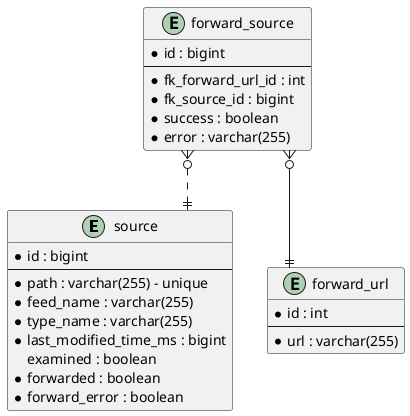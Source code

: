 @startuml

' avoid problems with angled crows feet
skinparam linetype ortho

entity source {
  *id : bigint
  --
  *path : varchar(255) - unique
  *feed_name : varchar(255)
  *type_name : varchar(255)
  *last_modified_time_ms : bigint
  examined : boolean
  *forwarded : boolean
  *forward_error : boolean
}

entity forward_url {
  *id : int
  --
  *url : varchar(255)
}

entity forward_source {
  *id : bigint
  --
  *fk_forward_url_id : int
  *fk_source_id : bigint
  *success : boolean
  *error : varchar(255)
}

forward_source }o--|| forward_url
forward_source }o..|| source

@enduml